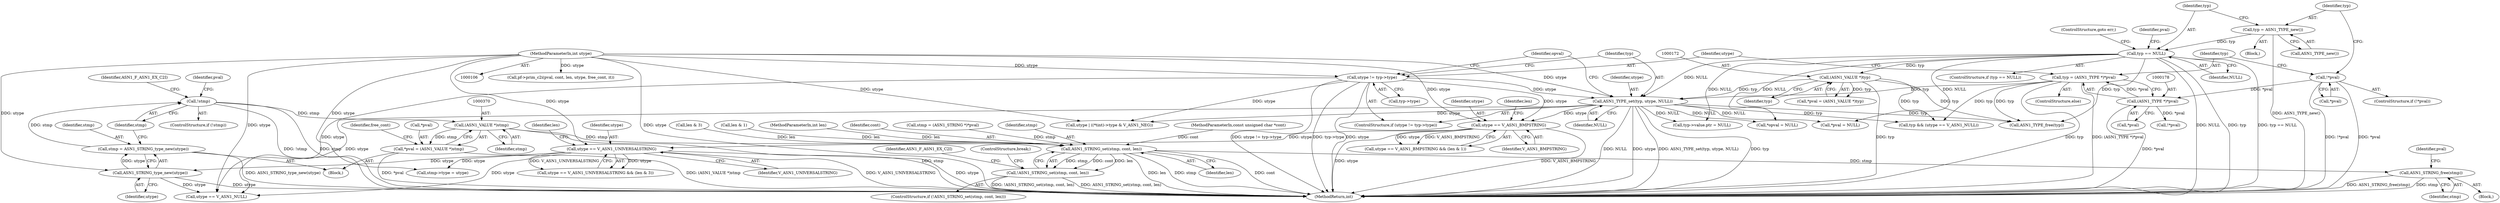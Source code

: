 digraph "0_openssl_f5da52e308a6aeea6d5f3df98c4da295d7e9cc27_0@pointer" {
"1000369" [label="(Call,(ASN1_VALUE *)stmp)"];
"1000359" [label="(Call,!stmp)"];
"1000354" [label="(Call,stmp = ASN1_STRING_type_new(utype))"];
"1000356" [label="(Call,ASN1_STRING_type_new(utype))"];
"1000338" [label="(Call,utype == V_ASN1_UNIVERSALSTRING)"];
"1000325" [label="(Call,utype == V_ASN1_BMPSTRING)"];
"1000187" [label="(Call,ASN1_TYPE_set(typ, utype, NULL))"];
"1000175" [label="(Call,typ = (ASN1_TYPE *)*pval)"];
"1000177" [label="(Call,(ASN1_TYPE *)*pval)"];
"1000156" [label="(Call,!*pval)"];
"1000171" [label="(Call,(ASN1_VALUE *)typ)"];
"1000164" [label="(Call,typ == NULL)"];
"1000160" [label="(Call,typ = ASN1_TYPE_new())"];
"1000182" [label="(Call,utype != typ->type)"];
"1000110" [label="(MethodParameterIn,int utype)"];
"1000366" [label="(Call,*pval = (ASN1_VALUE *)stmp)"];
"1000417" [label="(Call,ASN1_STRING_set(stmp, cont, len))"];
"1000416" [label="(Call,!ASN1_STRING_set(stmp, cont, len))"];
"1000425" [label="(Call,ASN1_STRING_free(stmp))"];
"1000160" [label="(Call,typ = ASN1_TYPE_new())"];
"1000173" [label="(Identifier,typ)"];
"1000464" [label="(MethodReturn,int)"];
"1000108" [label="(MethodParameterIn,const unsigned char *cont)"];
"1000425" [label="(Call,ASN1_STRING_free(stmp))"];
"1000454" [label="(Call,ASN1_TYPE_free(typ))"];
"1000341" [label="(Call,len & 3)"];
"1000174" [label="(ControlStructure,else)"];
"1000328" [label="(Call,len & 1)"];
"1000187" [label="(Call,ASN1_TYPE_set(typ, utype, NULL))"];
"1000109" [label="(MethodParameterIn,int len)"];
"1000439" [label="(Call,typ->value.ptr = NULL)"];
"1000387" [label="(Identifier,free_cont)"];
"1000329" [label="(Identifier,len)"];
"1000356" [label="(Call,ASN1_STRING_type_new(utype))"];
"1000354" [label="(Call,stmp = ASN1_STRING_type_new(utype))"];
"1000421" [label="(Block,)"];
"1000436" [label="(Call,utype == V_ASN1_NULL)"];
"1000367" [label="(Call,*pval)"];
"1000159" [label="(Block,)"];
"1000363" [label="(Identifier,ASN1_F_ASN1_EX_C2I)"];
"1000360" [label="(Identifier,stmp)"];
"1000190" [label="(Identifier,NULL)"];
"1000188" [label="(Identifier,typ)"];
"1000156" [label="(Call,!*pval)"];
"1000353" [label="(Block,)"];
"1000110" [label="(MethodParameterIn,int utype)"];
"1000184" [label="(Call,typ->type)"];
"1000368" [label="(Identifier,pval)"];
"1000161" [label="(Identifier,typ)"];
"1000189" [label="(Identifier,utype)"];
"1000429" [label="(Identifier,pval)"];
"1000357" [label="(Identifier,utype)"];
"1000141" [label="(Call,pf->prim_c2i(pval, cont, len, utype, free_cont, it))"];
"1000327" [label="(Identifier,V_ASN1_BMPSTRING)"];
"1000192" [label="(Identifier,opval)"];
"1000177" [label="(Call,(ASN1_TYPE *)*pval)"];
"1000432" [label="(ControlStructure,break;)"];
"1000420" [label="(Identifier,len)"];
"1000419" [label="(Identifier,cont)"];
"1000366" [label="(Call,*pval = (ASN1_VALUE *)stmp)"];
"1000337" [label="(Call,utype == V_ASN1_UNIVERSALSTRING && (len & 3))"];
"1000380" [label="(Call,stmp->type = utype)"];
"1000427" [label="(Call,*pval = NULL)"];
"1000162" [label="(Call,ASN1_TYPE_new())"];
"1000369" [label="(Call,(ASN1_VALUE *)stmp)"];
"1000416" [label="(Call,!ASN1_STRING_set(stmp, cont, len))"];
"1000338" [label="(Call,utype == V_ASN1_UNIVERSALSTRING)"];
"1000426" [label="(Identifier,stmp)"];
"1000371" [label="(Identifier,stmp)"];
"1000350" [label="(Call,!*pval)"];
"1000355" [label="(Identifier,stmp)"];
"1000182" [label="(Call,utype != typ->type)"];
"1000374" [label="(Call,stmp = (ASN1_STRING *)*pval)"];
"1000167" [label="(ControlStructure,goto err;)"];
"1000183" [label="(Identifier,utype)"];
"1000359" [label="(Call,!stmp)"];
"1000340" [label="(Identifier,V_ASN1_UNIVERSALSTRING)"];
"1000179" [label="(Call,*pval)"];
"1000163" [label="(ControlStructure,if (typ == NULL))"];
"1000423" [label="(Identifier,ASN1_F_ASN1_EX_C2I)"];
"1000170" [label="(Identifier,pval)"];
"1000168" [label="(Call,*pval = (ASN1_VALUE *)typ)"];
"1000418" [label="(Identifier,stmp)"];
"1000415" [label="(ControlStructure,if (!ASN1_STRING_set(stmp, cont, len)))"];
"1000325" [label="(Call,utype == V_ASN1_BMPSTRING)"];
"1000326" [label="(Identifier,utype)"];
"1000324" [label="(Call,utype == V_ASN1_BMPSTRING && (len & 1))"];
"1000417" [label="(Call,ASN1_STRING_set(stmp, cont, len))"];
"1000296" [label="(Call,utype | ((*tint)->type & V_ASN1_NEG))"];
"1000339" [label="(Identifier,utype)"];
"1000157" [label="(Call,*pval)"];
"1000342" [label="(Identifier,len)"];
"1000176" [label="(Identifier,typ)"];
"1000434" [label="(Call,typ && (utype == V_ASN1_NULL))"];
"1000458" [label="(Call,*opval = NULL)"];
"1000171" [label="(Call,(ASN1_VALUE *)typ)"];
"1000181" [label="(ControlStructure,if (utype != typ->type))"];
"1000358" [label="(ControlStructure,if (!stmp))"];
"1000155" [label="(ControlStructure,if (!*pval))"];
"1000166" [label="(Identifier,NULL)"];
"1000165" [label="(Identifier,typ)"];
"1000164" [label="(Call,typ == NULL)"];
"1000175" [label="(Call,typ = (ASN1_TYPE *)*pval)"];
"1000369" -> "1000366"  [label="AST: "];
"1000369" -> "1000371"  [label="CFG: "];
"1000370" -> "1000369"  [label="AST: "];
"1000371" -> "1000369"  [label="AST: "];
"1000366" -> "1000369"  [label="CFG: "];
"1000369" -> "1000464"  [label="DDG: stmp"];
"1000369" -> "1000366"  [label="DDG: stmp"];
"1000359" -> "1000369"  [label="DDG: stmp"];
"1000369" -> "1000417"  [label="DDG: stmp"];
"1000359" -> "1000358"  [label="AST: "];
"1000359" -> "1000360"  [label="CFG: "];
"1000360" -> "1000359"  [label="AST: "];
"1000363" -> "1000359"  [label="CFG: "];
"1000368" -> "1000359"  [label="CFG: "];
"1000359" -> "1000464"  [label="DDG: stmp"];
"1000359" -> "1000464"  [label="DDG: !stmp"];
"1000354" -> "1000359"  [label="DDG: stmp"];
"1000354" -> "1000353"  [label="AST: "];
"1000354" -> "1000356"  [label="CFG: "];
"1000355" -> "1000354"  [label="AST: "];
"1000356" -> "1000354"  [label="AST: "];
"1000360" -> "1000354"  [label="CFG: "];
"1000354" -> "1000464"  [label="DDG: ASN1_STRING_type_new(utype)"];
"1000356" -> "1000354"  [label="DDG: utype"];
"1000356" -> "1000357"  [label="CFG: "];
"1000357" -> "1000356"  [label="AST: "];
"1000356" -> "1000464"  [label="DDG: utype"];
"1000338" -> "1000356"  [label="DDG: utype"];
"1000110" -> "1000356"  [label="DDG: utype"];
"1000356" -> "1000436"  [label="DDG: utype"];
"1000338" -> "1000337"  [label="AST: "];
"1000338" -> "1000340"  [label="CFG: "];
"1000339" -> "1000338"  [label="AST: "];
"1000340" -> "1000338"  [label="AST: "];
"1000342" -> "1000338"  [label="CFG: "];
"1000337" -> "1000338"  [label="CFG: "];
"1000338" -> "1000464"  [label="DDG: utype"];
"1000338" -> "1000464"  [label="DDG: V_ASN1_UNIVERSALSTRING"];
"1000338" -> "1000337"  [label="DDG: utype"];
"1000338" -> "1000337"  [label="DDG: V_ASN1_UNIVERSALSTRING"];
"1000325" -> "1000338"  [label="DDG: utype"];
"1000110" -> "1000338"  [label="DDG: utype"];
"1000338" -> "1000380"  [label="DDG: utype"];
"1000338" -> "1000436"  [label="DDG: utype"];
"1000325" -> "1000324"  [label="AST: "];
"1000325" -> "1000327"  [label="CFG: "];
"1000326" -> "1000325"  [label="AST: "];
"1000327" -> "1000325"  [label="AST: "];
"1000329" -> "1000325"  [label="CFG: "];
"1000324" -> "1000325"  [label="CFG: "];
"1000325" -> "1000464"  [label="DDG: utype"];
"1000325" -> "1000464"  [label="DDG: V_ASN1_BMPSTRING"];
"1000325" -> "1000324"  [label="DDG: utype"];
"1000325" -> "1000324"  [label="DDG: V_ASN1_BMPSTRING"];
"1000187" -> "1000325"  [label="DDG: utype"];
"1000182" -> "1000325"  [label="DDG: utype"];
"1000110" -> "1000325"  [label="DDG: utype"];
"1000187" -> "1000181"  [label="AST: "];
"1000187" -> "1000190"  [label="CFG: "];
"1000188" -> "1000187"  [label="AST: "];
"1000189" -> "1000187"  [label="AST: "];
"1000190" -> "1000187"  [label="AST: "];
"1000192" -> "1000187"  [label="CFG: "];
"1000187" -> "1000464"  [label="DDG: typ"];
"1000187" -> "1000464"  [label="DDG: ASN1_TYPE_set(typ, utype, NULL)"];
"1000187" -> "1000464"  [label="DDG: NULL"];
"1000187" -> "1000464"  [label="DDG: utype"];
"1000175" -> "1000187"  [label="DDG: typ"];
"1000171" -> "1000187"  [label="DDG: typ"];
"1000182" -> "1000187"  [label="DDG: utype"];
"1000110" -> "1000187"  [label="DDG: utype"];
"1000164" -> "1000187"  [label="DDG: NULL"];
"1000187" -> "1000296"  [label="DDG: utype"];
"1000187" -> "1000427"  [label="DDG: NULL"];
"1000187" -> "1000434"  [label="DDG: typ"];
"1000187" -> "1000436"  [label="DDG: utype"];
"1000187" -> "1000439"  [label="DDG: NULL"];
"1000187" -> "1000454"  [label="DDG: typ"];
"1000187" -> "1000458"  [label="DDG: NULL"];
"1000175" -> "1000174"  [label="AST: "];
"1000175" -> "1000177"  [label="CFG: "];
"1000176" -> "1000175"  [label="AST: "];
"1000177" -> "1000175"  [label="AST: "];
"1000183" -> "1000175"  [label="CFG: "];
"1000175" -> "1000464"  [label="DDG: typ"];
"1000175" -> "1000464"  [label="DDG: (ASN1_TYPE *)*pval"];
"1000177" -> "1000175"  [label="DDG: *pval"];
"1000175" -> "1000434"  [label="DDG: typ"];
"1000175" -> "1000454"  [label="DDG: typ"];
"1000177" -> "1000179"  [label="CFG: "];
"1000178" -> "1000177"  [label="AST: "];
"1000179" -> "1000177"  [label="AST: "];
"1000177" -> "1000464"  [label="DDG: *pval"];
"1000156" -> "1000177"  [label="DDG: *pval"];
"1000177" -> "1000350"  [label="DDG: *pval"];
"1000156" -> "1000155"  [label="AST: "];
"1000156" -> "1000157"  [label="CFG: "];
"1000157" -> "1000156"  [label="AST: "];
"1000161" -> "1000156"  [label="CFG: "];
"1000176" -> "1000156"  [label="CFG: "];
"1000156" -> "1000464"  [label="DDG: *pval"];
"1000156" -> "1000464"  [label="DDG: !*pval"];
"1000171" -> "1000168"  [label="AST: "];
"1000171" -> "1000173"  [label="CFG: "];
"1000172" -> "1000171"  [label="AST: "];
"1000173" -> "1000171"  [label="AST: "];
"1000168" -> "1000171"  [label="CFG: "];
"1000171" -> "1000464"  [label="DDG: typ"];
"1000171" -> "1000168"  [label="DDG: typ"];
"1000164" -> "1000171"  [label="DDG: typ"];
"1000171" -> "1000434"  [label="DDG: typ"];
"1000171" -> "1000454"  [label="DDG: typ"];
"1000164" -> "1000163"  [label="AST: "];
"1000164" -> "1000166"  [label="CFG: "];
"1000165" -> "1000164"  [label="AST: "];
"1000166" -> "1000164"  [label="AST: "];
"1000167" -> "1000164"  [label="CFG: "];
"1000170" -> "1000164"  [label="CFG: "];
"1000164" -> "1000464"  [label="DDG: typ == NULL"];
"1000164" -> "1000464"  [label="DDG: NULL"];
"1000164" -> "1000464"  [label="DDG: typ"];
"1000160" -> "1000164"  [label="DDG: typ"];
"1000164" -> "1000427"  [label="DDG: NULL"];
"1000164" -> "1000439"  [label="DDG: NULL"];
"1000164" -> "1000454"  [label="DDG: typ"];
"1000164" -> "1000458"  [label="DDG: NULL"];
"1000160" -> "1000159"  [label="AST: "];
"1000160" -> "1000162"  [label="CFG: "];
"1000161" -> "1000160"  [label="AST: "];
"1000162" -> "1000160"  [label="AST: "];
"1000165" -> "1000160"  [label="CFG: "];
"1000160" -> "1000464"  [label="DDG: ASN1_TYPE_new()"];
"1000182" -> "1000181"  [label="AST: "];
"1000182" -> "1000184"  [label="CFG: "];
"1000183" -> "1000182"  [label="AST: "];
"1000184" -> "1000182"  [label="AST: "];
"1000188" -> "1000182"  [label="CFG: "];
"1000192" -> "1000182"  [label="CFG: "];
"1000182" -> "1000464"  [label="DDG: utype != typ->type"];
"1000182" -> "1000464"  [label="DDG: typ->type"];
"1000182" -> "1000464"  [label="DDG: utype"];
"1000110" -> "1000182"  [label="DDG: utype"];
"1000182" -> "1000296"  [label="DDG: utype"];
"1000182" -> "1000436"  [label="DDG: utype"];
"1000110" -> "1000106"  [label="AST: "];
"1000110" -> "1000464"  [label="DDG: utype"];
"1000110" -> "1000141"  [label="DDG: utype"];
"1000110" -> "1000296"  [label="DDG: utype"];
"1000110" -> "1000380"  [label="DDG: utype"];
"1000110" -> "1000436"  [label="DDG: utype"];
"1000366" -> "1000353"  [label="AST: "];
"1000367" -> "1000366"  [label="AST: "];
"1000387" -> "1000366"  [label="CFG: "];
"1000366" -> "1000464"  [label="DDG: (ASN1_VALUE *)stmp"];
"1000366" -> "1000464"  [label="DDG: *pval"];
"1000417" -> "1000416"  [label="AST: "];
"1000417" -> "1000420"  [label="CFG: "];
"1000418" -> "1000417"  [label="AST: "];
"1000419" -> "1000417"  [label="AST: "];
"1000420" -> "1000417"  [label="AST: "];
"1000416" -> "1000417"  [label="CFG: "];
"1000417" -> "1000464"  [label="DDG: len"];
"1000417" -> "1000464"  [label="DDG: stmp"];
"1000417" -> "1000464"  [label="DDG: cont"];
"1000417" -> "1000416"  [label="DDG: stmp"];
"1000417" -> "1000416"  [label="DDG: cont"];
"1000417" -> "1000416"  [label="DDG: len"];
"1000374" -> "1000417"  [label="DDG: stmp"];
"1000108" -> "1000417"  [label="DDG: cont"];
"1000328" -> "1000417"  [label="DDG: len"];
"1000341" -> "1000417"  [label="DDG: len"];
"1000109" -> "1000417"  [label="DDG: len"];
"1000417" -> "1000425"  [label="DDG: stmp"];
"1000416" -> "1000415"  [label="AST: "];
"1000423" -> "1000416"  [label="CFG: "];
"1000432" -> "1000416"  [label="CFG: "];
"1000416" -> "1000464"  [label="DDG: !ASN1_STRING_set(stmp, cont, len)"];
"1000416" -> "1000464"  [label="DDG: ASN1_STRING_set(stmp, cont, len)"];
"1000425" -> "1000421"  [label="AST: "];
"1000425" -> "1000426"  [label="CFG: "];
"1000426" -> "1000425"  [label="AST: "];
"1000429" -> "1000425"  [label="CFG: "];
"1000425" -> "1000464"  [label="DDG: stmp"];
"1000425" -> "1000464"  [label="DDG: ASN1_STRING_free(stmp)"];
}
